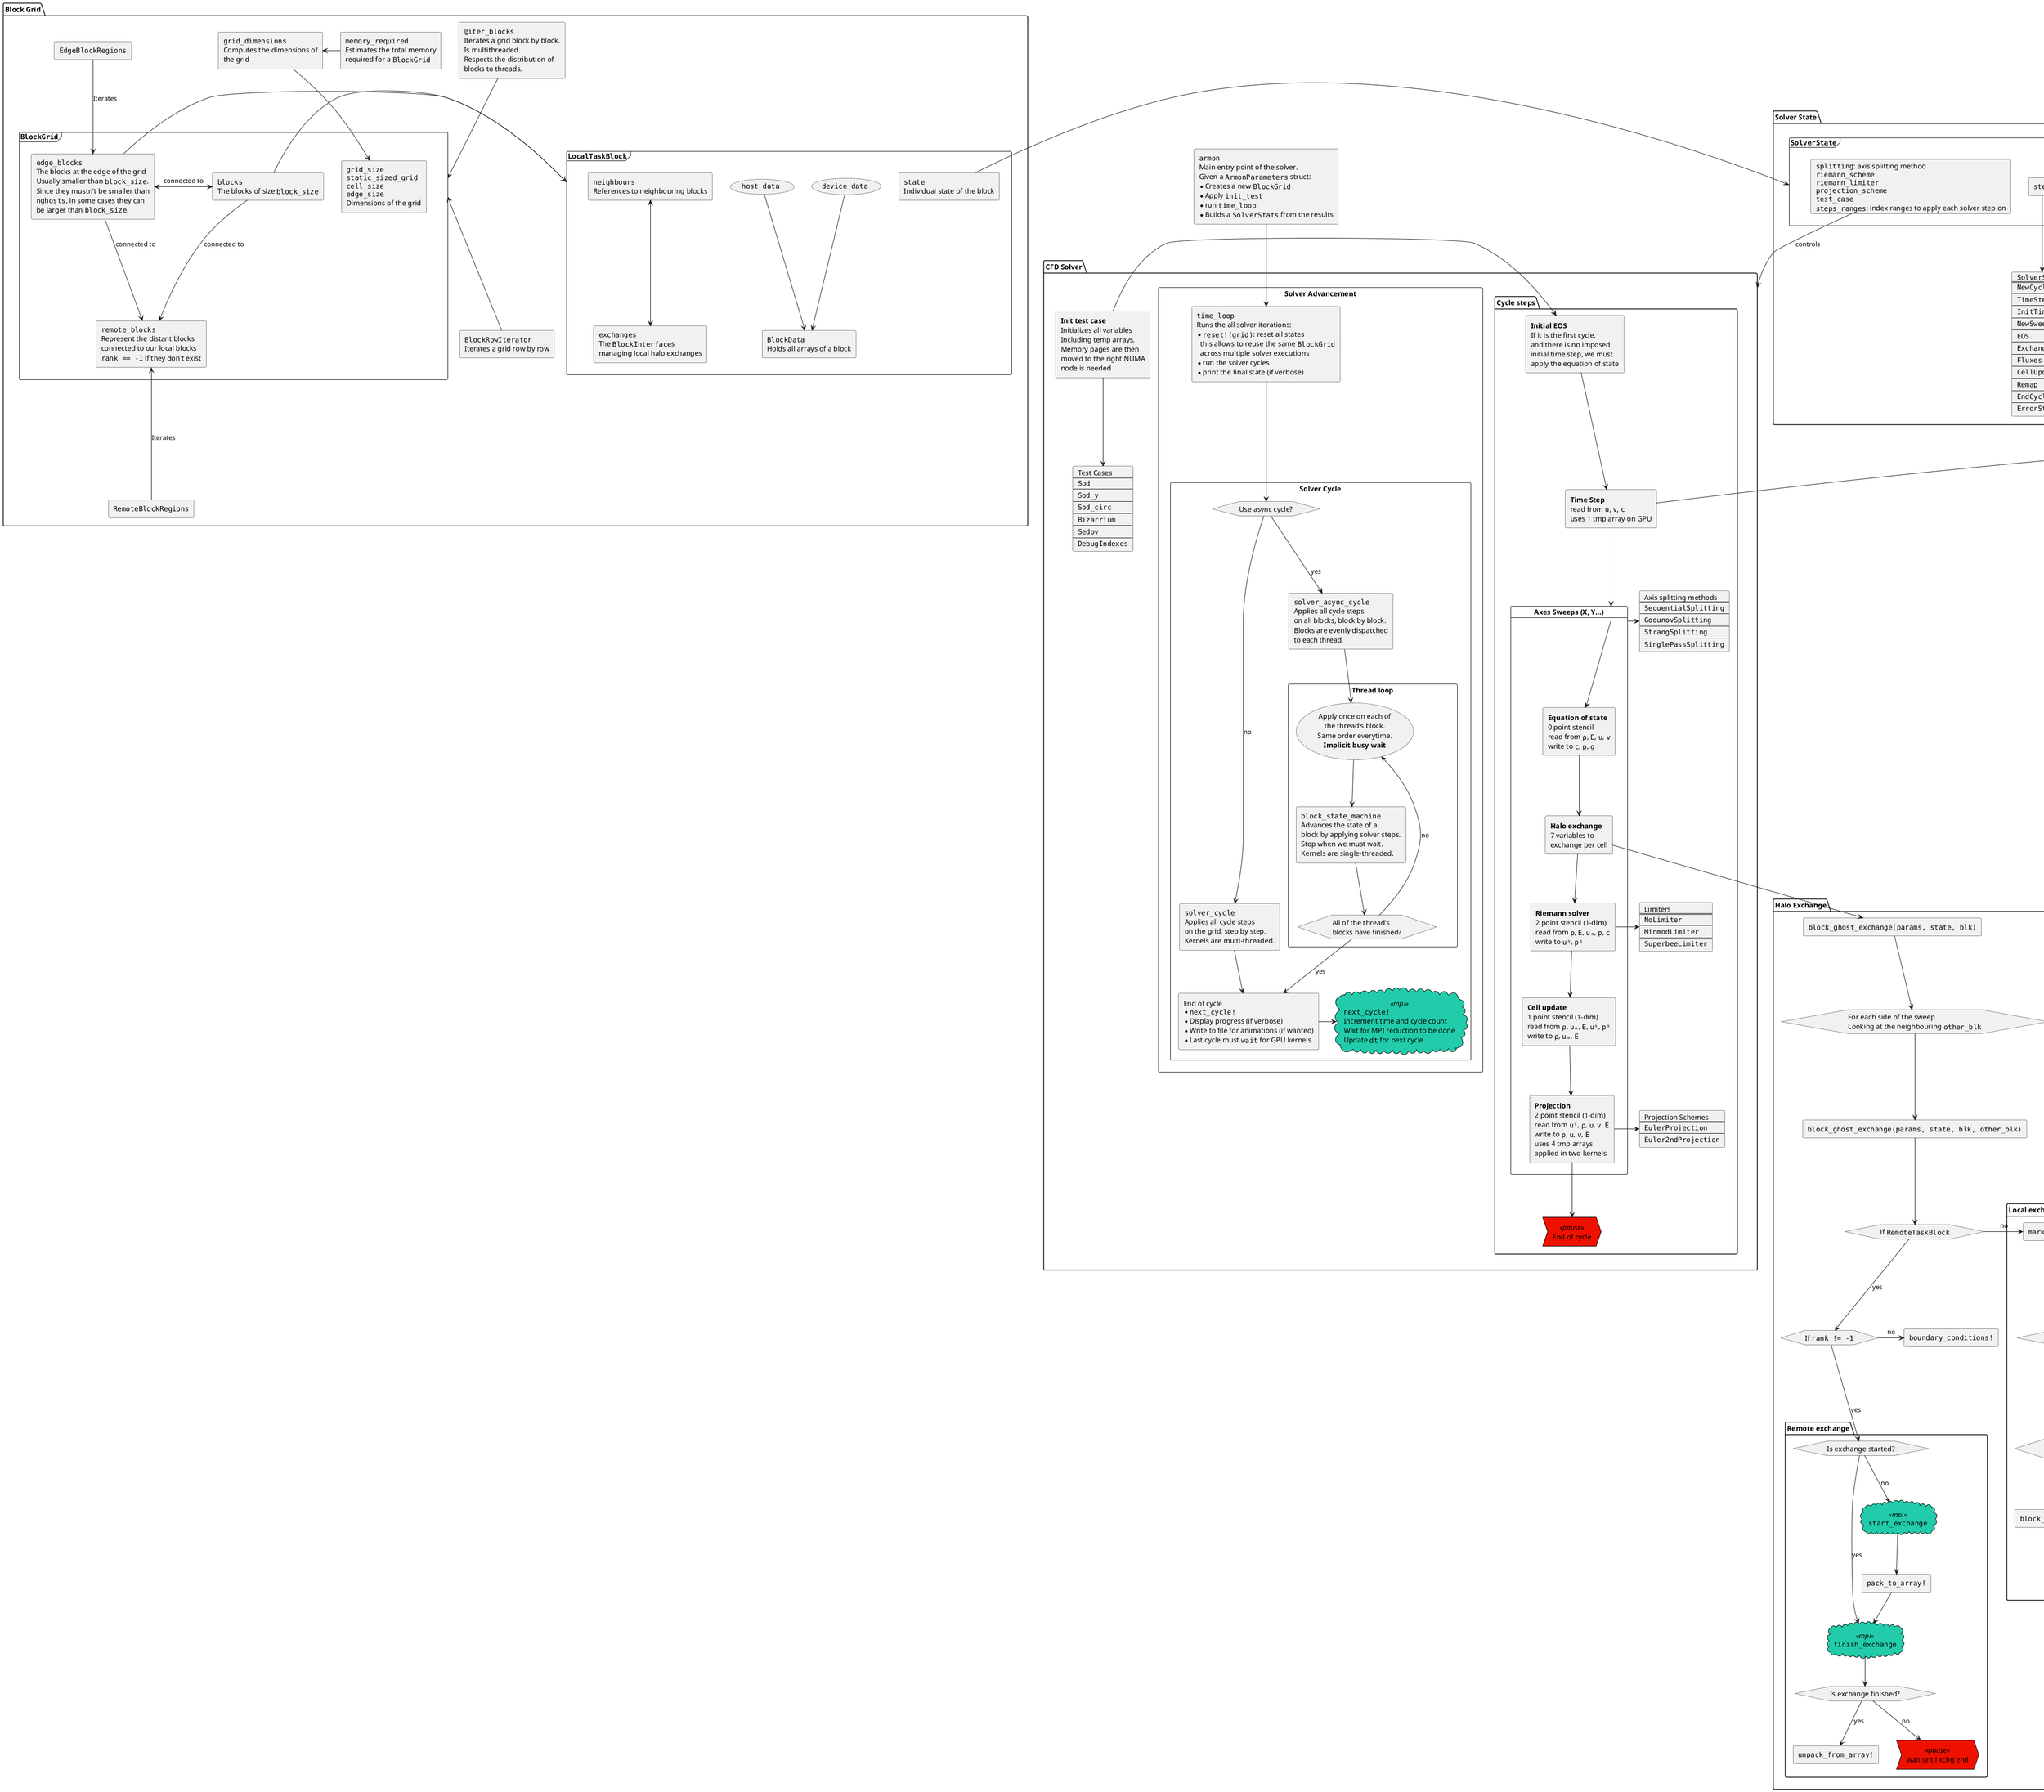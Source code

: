 @startuml Armon.jl

<style>
.mpi {
  BackGroundColor #22ccaa
  LineThickness 1
  LineColor black
}

.pause {
  BackGroundColor #ee1100
  LineThickness 1
  LineColor black
}
</style>

package "Block Grid" as pkg_block_grid {
    frame """BlockGrid""" as block_grid {
        rectangle block_grid_blocks [
            ""blocks""
            The blocks of size ""block_size""
        ]
        rectangle block_grid_edge_blocks [
            ""edge_blocks""
            The blocks at the edge of the grid
            Usually smaller than ""block_size"".
            Since they mustn't be smaller than
            ""nghosts"", in some cases they can
            be larger than ""block_size"".
        ]
        rectangle block_grid_remote_blocks [
            ""remote_blocks""
            Represent the distant blocks
            connected to our local blocks
            ""rank == -1"" if they don't exist
        ]
        rectangle block_grid_dims [
            ""grid_size""
            ""static_sized_grid""
            ""cell_size""
            ""edge_size""
            Dimensions of the grid
        ]

        block_grid_blocks --> block_grid_remote_blocks : connected to
        block_grid_edge_blocks --> block_grid_remote_blocks : connected to
        block_grid_blocks <-> block_grid_edge_blocks : connected to
    }

    rectangle block_grid_dimensions [
        ""grid_dimensions""
        Computes the dimensions of
        the grid
    ]

    rectangle block_grid_mem_required [
        ""memory_required""
        Estimates the total memory
        required for a ""BlockGrid""
    ]

    rectangle """RemoteBlockRegions""" as block_grid_RemoteBlockRegions
    rectangle """EdgeBlockRegions""" as block_grid_EdgeBlockRegions

    block_grid_dimensions --> block_grid_dims
    block_grid_dimensions <- block_grid_mem_required

    frame """LocalTaskBlock""" as local_task_block {
        usecase """device_data""" as local_task_block_device_data
        usecase """host_data""" as local_task_block_host_data

        rectangle local_task_block_data [
            ""BlockData""
            Holds all arrays of a block
        ]

        rectangle local_task_block_state [
            ""state""
            Individual state of the block
        ]

        rectangle local_task_block_neighbours [
            ""neighbours""
            References to neighbouring blocks
        ]

        rectangle local_task_block_exchanges [
            ""exchanges""
            The ""BlockInterface""s
            managing local halo exchanges
        ]

        local_task_block_neighbours <--> local_task_block_exchanges

        local_task_block_device_data --> local_task_block_data
        local_task_block_host_data --> local_task_block_data
    }

    rectangle block_grid_row_iterator [
        ""BlockRowIterator""
        Iterates a grid row by row
    ]

    rectangle block_grid_iter_blocks [
        ""@iter_blocks""
        Iterates a grid block by block.
        Is multithreaded.
        Respects the distribution of
        blocks to threads.
    ]

    block_grid_RemoteBlockRegions -up-> block_grid_remote_blocks : Iterates
    block_grid_EdgeBlockRegions -down-> block_grid_edge_blocks : Iterates
    block_grid_row_iterator -up-> block_grid
    block_grid_iter_blocks --> block_grid

    block_grid_blocks -> local_task_block
    block_grid_edge_blocks -> local_task_block
}


package "Solver State" {
    frame """SolverState""" as solver_state {
        rectangle """step""" as solver_state_step
        rectangle """global_dt""" as solver_state_global_dt

        card solver_state_solver_params [
            ""splitting"": axis splitting method
            ""riemann_scheme""
            ""riemann_limiter""
            ""projection_scheme""
            ""test_case""
            ""steps_ranges"": index ranges to apply each solver step on
        ]
    }

    card solver_step [
        ""SolverStep""
        ====
        ""NewCycle""
        ----
        ""TimeStep""
        ----
        ""InitTimeStep""
        ----
        ""NewSweep""
        ----
        ""EOS""
        ----
        ""Exchange""
        ----
        ""Fluxes""
        ----
        ""CellUpdate""
        ----
        ""Remap""
        ----
        ""EndCycle""
        ----
        ""ErrorState""
    ]

    solver_state_step --> solver_step
}


package "Global Time Step" {
    frame """GlobalTimeStep""" as global_time_step {
        rectangle """state""" as global_time_step_state
        rectangle """next_cycle_dt""" as global_time_step_next_cycle_dt
        rectangle """next_dt""" as global_time_step_next_dt
        rectangle """contributions""" as global_time_step_contributions

        card time_step_state [
            ""TimeStepState""
            ====
            ""Ready""
            ----
            ""AllContributed""
            ----
            ""DoingMPI""
            ----
            ""WaitingForMPI""
            ----
            ""Done""
        ]

        global_time_step_state --> time_step_state
    }

    usecase """GlobalTimeStep"" instance" as global_time_step_instance

    package "Time step reduction" as pkg_blk_time_step {
        rectangle """next_time_step""" as time_step_next_time_step
        hexagon cond_time_step_wait [
            MPI reduce in progress?
            This means that the previous
            reduction is not done
        ]
        hexagon "Already contributed?" as cond_contribute_time_step
        rectangle """local_time_step""" as time_step_local
        rectangle """contribute_to_dt!""" as time_step_contribute
        hexagon "All blocks contributed?" as cond_time_step
        cloud """wait_for_dt!""" << mpi >> as time_step_wait
        rectangle """update_dt!""" as time_step_update

        cloud global_time_reduction << mpi >> [
            If ""contributions == 0"" then
            a ""MPI_IAllreduce"" is launched
            by the last contributor. The result
            is stored in ""next_cycle_dt"".
        ]

        time_step_next_time_step --> cond_time_step_wait
        cond_time_step_wait --> time_step_wait : yes
        cond_time_step_wait --> cond_contribute_time_step : no
        time_step_wait --> cond_contribute_time_step
        cond_contribute_time_step --> time_step_local : no
        time_step_local --> time_step_contribute
        time_step_contribute --> cond_time_step
        cond_time_step --> time_step_update : yes
        time_step_update --> global_time_reduction
    }

    pkg_blk_time_step --> global_time_step
    solver_state_global_dt --> global_time_step_instance
    global_time_step_instance --> global_time_step
}


package "Halo Exchange" as pkg_halo_exchange {

    rectangle """block_ghost_exchange(params, state, blk)""" as block_ghost_exchange
    hexagon xchg_side_loop [
        For each side of the sweep
        Looking at the neighbouring ""other_blk""
    ]
    rectangle """block_ghost_exchange(params, state, blk, other_blk)""" as block_ghost_exchange_blk_other

    [block_ghost_exchange] --> [xchg_side_loop]
    [xchg_side_loop] --> [block_ghost_exchange_blk_other]

    package "Local exchange" {
        rectangle """mark_ready_for_exchange!""" as local_xchg_mark_ready
        hexagon cond_do_local_xchg [
            exchange is not done
        ]
        rectangle "acknowledge the exchange" as ack_local_xchg
        hexagon cond_local_xchg [
            ""other_blk"" is ready
            we won the atomic cas
        ]
        rectangle """block_ghost_exchange(vars₁, vars₂, ...)""" as block_ghost_exchange_blk_blk
        rectangle """exchange_done!""" as local_xchg_done

        process "wait until ""other_blk"" does the xchg" << pause >> as local_xchg_pause

        [local_xchg_mark_ready] --> [cond_do_local_xchg]
        [cond_do_local_xchg] -right-> [ack_local_xchg] : no
        [cond_do_local_xchg] --> [cond_local_xchg] : yes
        [cond_local_xchg] -right-> [local_xchg_pause] : no
        [cond_local_xchg] --> [block_ghost_exchange_blk_blk] : yes
        [block_ghost_exchange_blk_blk] --> [local_xchg_done]
    }

    package "Remote exchange" {
        hexagon "Is exchange started?" as cond_xchg_start

        rectangle """pack_to_array!""" as pack_to_array
        rectangle """unpack_from_array!""" as unpack_from_array
        cloud """start_exchange""" << mpi >> as start_exchange
        cloud """finish_exchange""" << mpi >> as finish_exchange

        hexagon "Is exchange finished?" as cond_xchg_end
        process "wait until xchg end" << pause >> as xchg_pause

        [cond_xchg_start] --> [start_exchange] : no
        [cond_xchg_start] --> [finish_exchange] : yes

        [start_exchange] --> [pack_to_array]
        [pack_to_array] --> [finish_exchange]
        [finish_exchange] --> [cond_xchg_end]

        [cond_xchg_end] --> [xchg_pause] : no
        [cond_xchg_end] --> [unpack_from_array] : yes
    }

    hexagon "If ""RemoteTaskBlock""" as cond_remote
    hexagon "If ""rank != -1""" as cond_global_bc
    rectangle """boundary_conditions!""" as global_bc

    block_ghost_exchange_blk_other --> cond_remote
    cond_remote --> cond_global_bc : yes
    cond_remote -right-> local_xchg_mark_ready : no
    cond_global_bc --> cond_xchg_start : yes
    cond_global_bc -right-> global_bc : no
}


package "CFD Solver" as pkg_solver {

    rectangle solver_init_test [
        **Init test case**
        Initializes all variables
        Including temp arrays.
        Memory pages are then
        moved to the right NUMA
        node is needed
    ]

    card solver_test_cases [
        Test Cases
        ====
        ""Sod""
        ----
        ""Sod_y""
        ----
        ""Sod_circ""
        ----
        ""Bizarrium""
        ----
        ""Sedov""
        ----
        ""DebugIndexes""
    ]

    solver_init_test -down-> solver_test_cases

    package "Cycle steps" as solver_steps {

        rectangle step_first_eos [
            **Initial EOS**
            If it is the first cycle,
            and there is no imposed
            initial time step, we must
            apply the equation of state
        ]

        rectangle step_time_step [
            **Time Step**
            read from ""u"", ""v"", ""c""
            uses 1 tmp array on GPU
        ]

        card "Axes Sweeps (X, Y...)" as solver_sweeps {
            rectangle step_EOS [
                **Equation of state**
                0 point stencil
                read from ""ρ"", ""E"", ""u"", ""v""
                write to ""c"", ""p"", ""g""
            ]
            rectangle step_halo_exchange [
                **Halo exchange**
                7 variables to
                exchange per cell
            ]
            rectangle step_riemann [
                **Riemann solver**
                2 point stencil (1-dim)
                read from ""ρ"", ""E"", ""uₐ"", ""p"", ""c""
                write to ""uˢ"", ""pˢ""
            ]
            rectangle step_update [
                **Cell update**
                1 point stencil (1-dim)
                read from ""ρ"", ""uₐ"", ""E"", ""uˢ"", ""pˢ""
                write to ""ρ"", ""uₐ"", ""E""
            ]
            rectangle step_projection [
                **Projection**
                2 point stencil (1-dim)
                read from ""uˢ"", ""ρ"", ""u"", ""v"", ""E""
                write to ""ρ"", ""u"", ""v"", ""E""
                uses 4 tmp arrays
                applied in two kernels
            ]
        }

        process "End of cycle" << pause >> as step_end_of_cycle

        step_first_eos --> step_time_step
        step_time_step --> solver_sweeps
        solver_sweeps --> step_EOS
        step_EOS --> step_halo_exchange
        step_halo_exchange --> step_riemann
        step_riemann --> step_update
        step_update --> step_projection
        step_projection --> step_end_of_cycle

        card axis_splitting [
            Axis splitting methods
            ====
            ""SequentialSplitting""
            ----
            ""GodunovSplitting""
            ----
            ""StrangSplitting""
            ----
            ""SinglePassSplitting""
        ]

        card limiters [
            Limiters
            ====
            ""NoLimiter""
            ----
            ""MinmodLimiter""
            ----
            ""SuperbeeLimiter""
        ]

        card projection_schemes [
            Projection Schemes
            ====
            ""EulerProjection""
            ----
            ""Euler2ndProjection""
        ]

        solver_sweeps -> axis_splitting
        step_riemann -> limiters
        step_projection -> projection_schemes
    }

    rectangle "Solver Advancement" as block_iter {

        rectangle time_loop [
            ""time_loop""
            Runs the all solver iterations:
            * ""reset!(grid)"": reset all states
              this allows to reuse the same ""BlockGrid""
              across multiple solver executions
            * run the solver cycles
            * print the final state (if verbose)
        ]

        rectangle "Solver Cycle" as block_iter_cycle {
            hexagon "Use async cycle?" as cond_async_cycle
    
            rectangle solver_cycle [
                ""solver_cycle""
                Applies all cycle steps
                on the grid, step by step.
                Kernels are multi-threaded.
            ]

            rectangle solver_async_cycle [
                ""solver_async_cycle""
                Applies all cycle steps
                on all blocks, block by block.
                Blocks are evenly dispatched
                to each thread.
            ]

            rectangle "Thread loop" as solver_async_cycle_thread {
                usecase thread_cycle_loop_start [
                    Apply once on each of
                    the thread's block.
                    Same order everytime.
                    **Implicit busy wait**
                ]

                rectangle block_state_machine [
                    ""block_state_machine""
                    Advances the state of a
                    block by applying solver steps.
                    Stop when we must wait.
                    Kernels are single-threaded.
                ]

                hexagon cond_thread_cycle_end [
                    All of the thread's
                    blocks have finished?
                ]

                thread_cycle_loop_start --> block_state_machine
                block_state_machine --> cond_thread_cycle_end
                cond_thread_cycle_end --> thread_cycle_loop_start : no
            }

            rectangle solver_cycle_end [
                End of cycle
                * ""next_cycle!""
                * Display progress (if verbose)
                * Write to file for animations (if wanted)
                * Last cycle must ""wait"" for GPU kernels
            ]

            cloud next_cycle << mpi >> [
                ""next_cycle!""
                Increment time and cycle count
                Wait for MPI reduction to be done
                Update ""dt"" for next cycle
            ]

            cond_async_cycle --> solver_cycle : no
            cond_async_cycle --> solver_async_cycle : yes
            solver_async_cycle --> thread_cycle_loop_start

            solver_cycle --> solver_cycle_end
            cond_thread_cycle_end --> solver_cycle_end : yes
            solver_cycle_end -> next_cycle
        }

        time_loop --> cond_async_cycle
    }

    solver_init_test -> step_first_eos
}

rectangle armon [
    ""armon""
    Main entry point of the solver.
    Given a ""ArmonParameters"" struct:
    * Creates a new ""BlockGrid""
    * Apply ""init_test""
    * run ""time_loop""
    * Builds a ""SolverStats"" from the results
]

solver_state_solver_params --> pkg_solver : "controls"

step_halo_exchange --> block_ghost_exchange
step_time_step -right-> time_step_next_time_step

local_task_block_state -> solver_state

armon --> time_loop

@enduml
